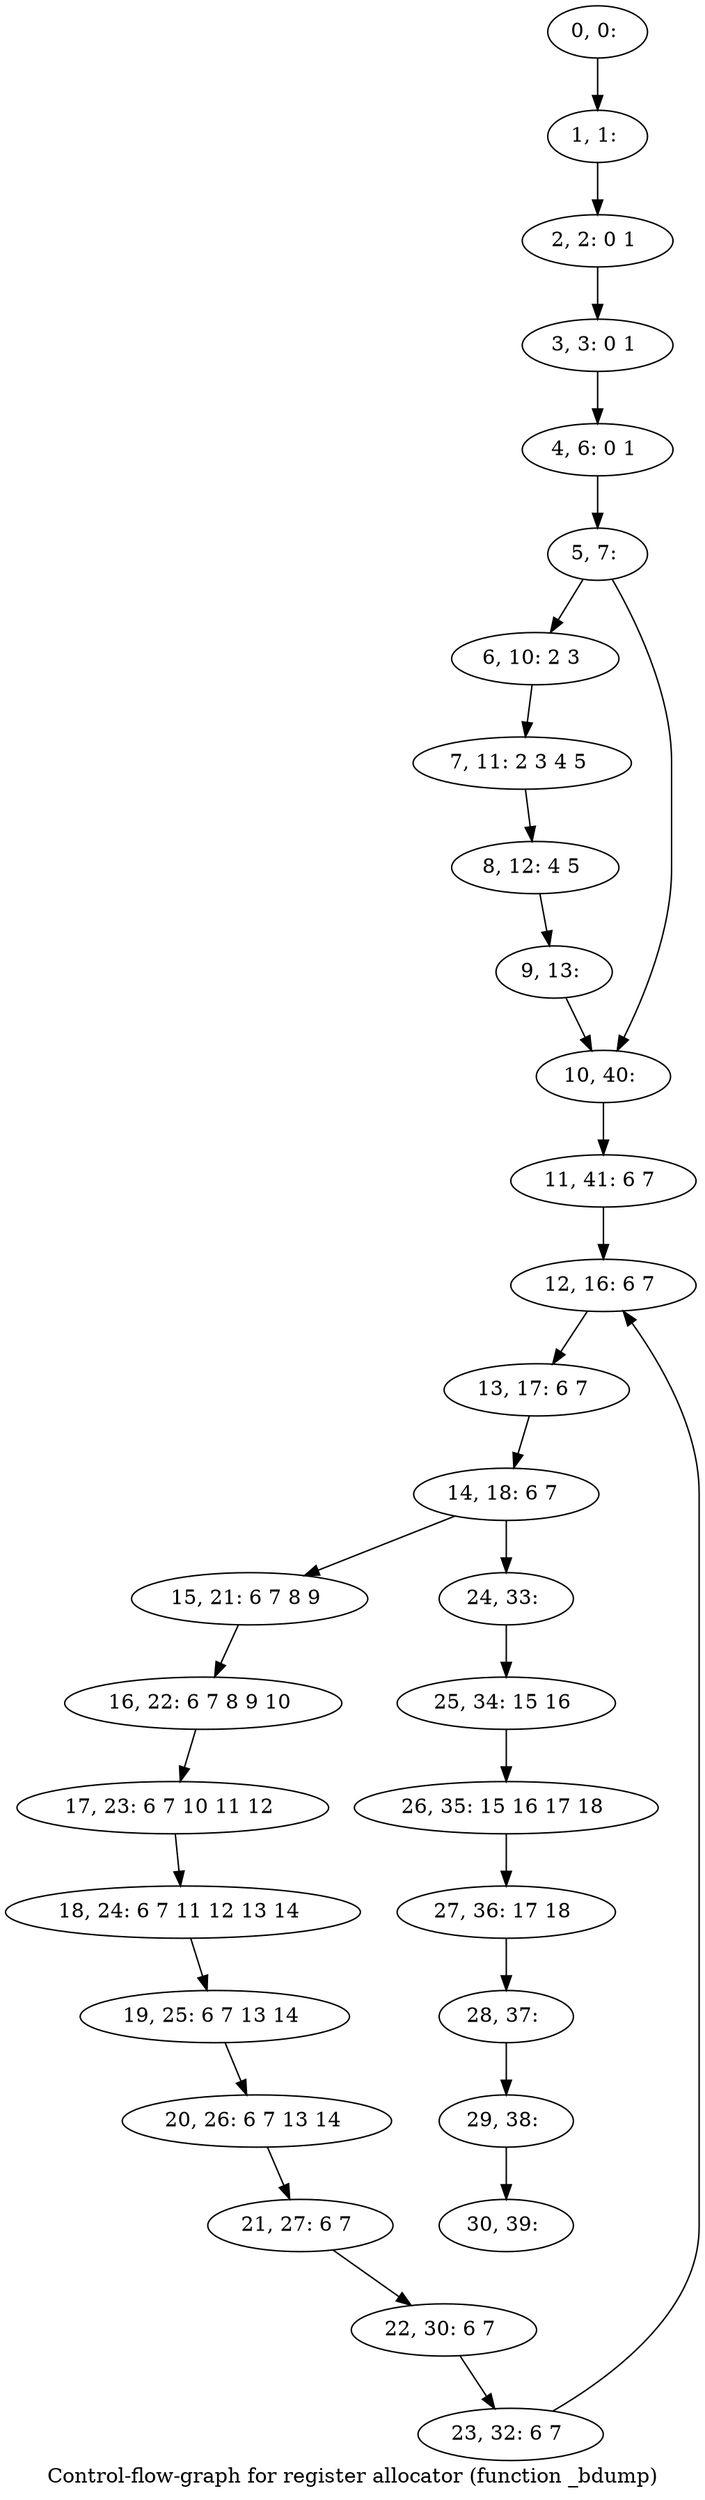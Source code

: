 digraph G {
graph [label="Control-flow-graph for register allocator (function _bdump)"]
0[label="0, 0: "];
1[label="1, 1: "];
2[label="2, 2: 0 1 "];
3[label="3, 3: 0 1 "];
4[label="4, 6: 0 1 "];
5[label="5, 7: "];
6[label="6, 10: 2 3 "];
7[label="7, 11: 2 3 4 5 "];
8[label="8, 12: 4 5 "];
9[label="9, 13: "];
10[label="10, 40: "];
11[label="11, 41: 6 7 "];
12[label="12, 16: 6 7 "];
13[label="13, 17: 6 7 "];
14[label="14, 18: 6 7 "];
15[label="15, 21: 6 7 8 9 "];
16[label="16, 22: 6 7 8 9 10 "];
17[label="17, 23: 6 7 10 11 12 "];
18[label="18, 24: 6 7 11 12 13 14 "];
19[label="19, 25: 6 7 13 14 "];
20[label="20, 26: 6 7 13 14 "];
21[label="21, 27: 6 7 "];
22[label="22, 30: 6 7 "];
23[label="23, 32: 6 7 "];
24[label="24, 33: "];
25[label="25, 34: 15 16 "];
26[label="26, 35: 15 16 17 18 "];
27[label="27, 36: 17 18 "];
28[label="28, 37: "];
29[label="29, 38: "];
30[label="30, 39: "];
0->1 ;
1->2 ;
2->3 ;
3->4 ;
4->5 ;
5->6 ;
5->10 ;
6->7 ;
7->8 ;
8->9 ;
9->10 ;
10->11 ;
11->12 ;
12->13 ;
13->14 ;
14->15 ;
14->24 ;
15->16 ;
16->17 ;
17->18 ;
18->19 ;
19->20 ;
20->21 ;
21->22 ;
22->23 ;
23->12 ;
24->25 ;
25->26 ;
26->27 ;
27->28 ;
28->29 ;
29->30 ;
}
